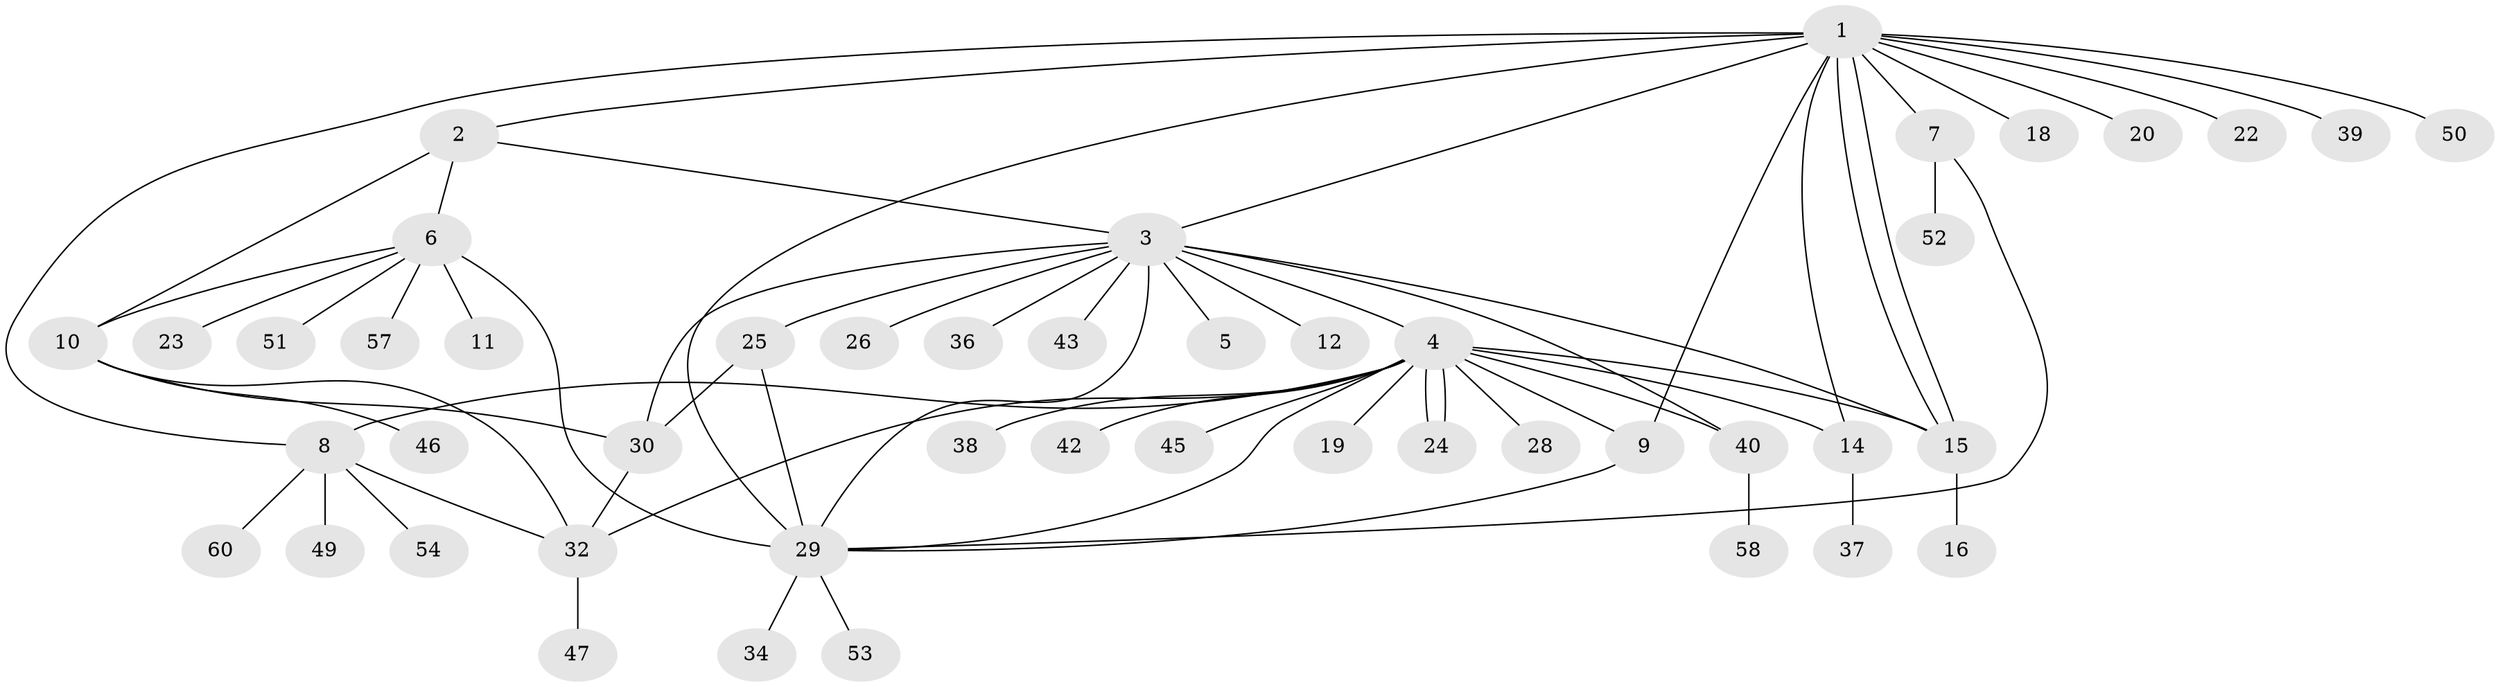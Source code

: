 // Generated by graph-tools (version 1.1) at 2025/51/02/27/25 19:51:55]
// undirected, 47 vertices, 67 edges
graph export_dot {
graph [start="1"]
  node [color=gray90,style=filled];
  1 [super="+13"];
  2;
  3 [super="+31"];
  4 [super="+48"];
  5;
  6 [super="+44"];
  7 [super="+41"];
  8 [super="+17"];
  9;
  10 [super="+21"];
  11;
  12;
  14;
  15 [super="+27"];
  16;
  18;
  19;
  20;
  22;
  23;
  24;
  25;
  26;
  28;
  29 [super="+35"];
  30 [super="+33"];
  32 [super="+55"];
  34;
  36;
  37;
  38;
  39;
  40;
  42;
  43;
  45;
  46 [super="+59"];
  47;
  49 [super="+56"];
  50;
  51;
  52;
  53;
  54;
  57;
  58;
  60;
  1 -- 2;
  1 -- 3;
  1 -- 7;
  1 -- 9;
  1 -- 14;
  1 -- 15;
  1 -- 15;
  1 -- 20;
  1 -- 22;
  1 -- 29;
  1 -- 39;
  1 -- 50;
  1 -- 18;
  1 -- 8;
  2 -- 3;
  2 -- 6;
  2 -- 10;
  3 -- 4;
  3 -- 5;
  3 -- 12;
  3 -- 15;
  3 -- 25;
  3 -- 26;
  3 -- 29;
  3 -- 36;
  3 -- 40;
  3 -- 43;
  3 -- 30;
  4 -- 8 [weight=2];
  4 -- 9;
  4 -- 14;
  4 -- 15;
  4 -- 19 [weight=2];
  4 -- 24;
  4 -- 24;
  4 -- 28;
  4 -- 29;
  4 -- 38;
  4 -- 40;
  4 -- 42;
  4 -- 45;
  4 -- 32;
  6 -- 11;
  6 -- 23;
  6 -- 29 [weight=2];
  6 -- 57;
  6 -- 10;
  6 -- 51;
  7 -- 52;
  7 -- 29;
  8 -- 54;
  8 -- 60;
  8 -- 49;
  8 -- 32;
  9 -- 29;
  10 -- 32;
  10 -- 46;
  10 -- 30;
  14 -- 37;
  15 -- 16;
  25 -- 29;
  25 -- 30;
  29 -- 34;
  29 -- 53;
  30 -- 32;
  32 -- 47;
  40 -- 58;
}
